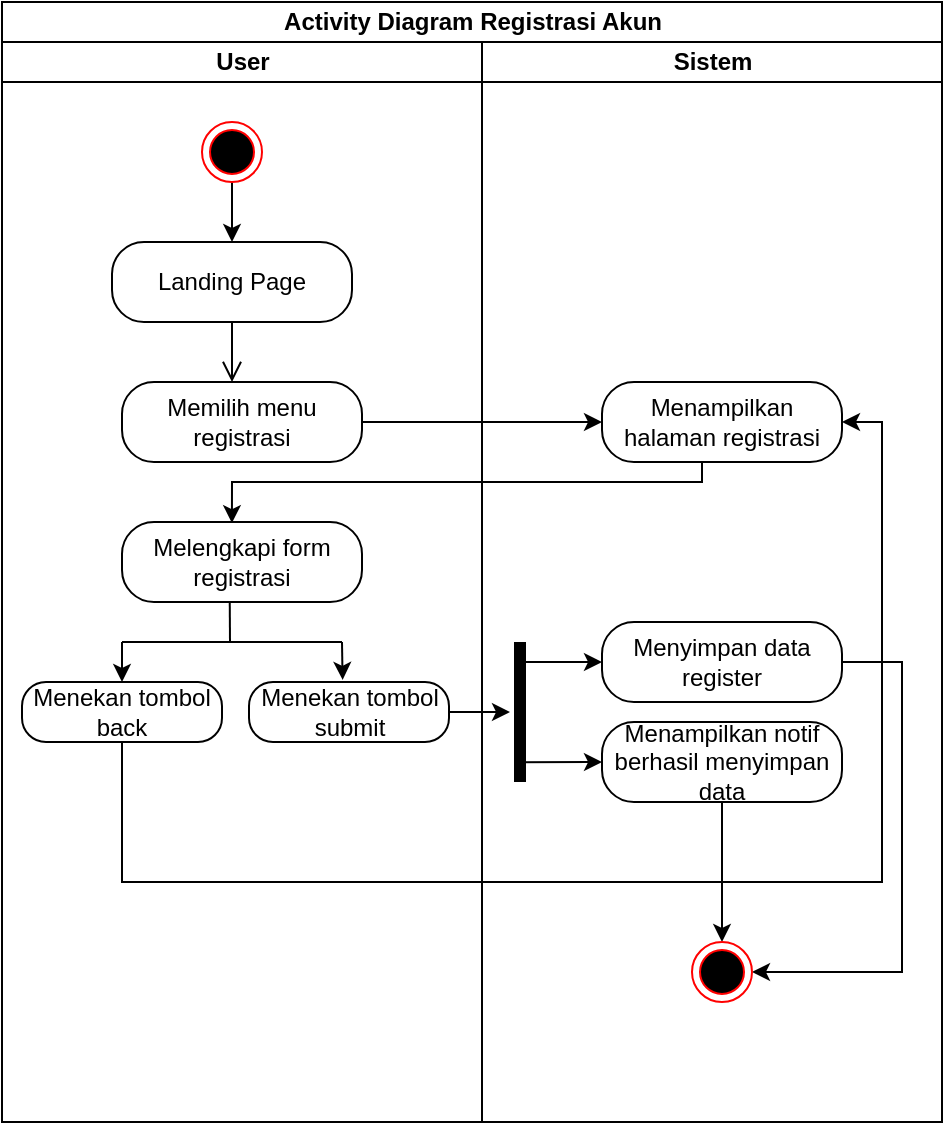 <mxfile version="21.5.0" type="device">
  <diagram name="Halaman-1" id="2Yk4CA7_x_0IhGRxjgD3">
    <mxGraphModel dx="1434" dy="729" grid="1" gridSize="10" guides="1" tooltips="1" connect="1" arrows="1" fold="1" page="1" pageScale="1" pageWidth="827" pageHeight="1169" math="0" shadow="0">
      <root>
        <mxCell id="0" />
        <mxCell id="1" parent="0" />
        <mxCell id="kqDTt707RRiccgSSTloD-2" value="Activity Diagram Registrasi Akun" style="swimlane;childLayout=stackLayout;resizeParent=1;resizeParentMax=0;startSize=20;html=1;" vertex="1" parent="1">
          <mxGeometry x="190.0" y="40" width="470" height="560" as="geometry" />
        </mxCell>
        <mxCell id="kqDTt707RRiccgSSTloD-3" value="User" style="swimlane;startSize=20;html=1;" vertex="1" parent="kqDTt707RRiccgSSTloD-2">
          <mxGeometry y="20" width="240" height="540" as="geometry" />
        </mxCell>
        <mxCell id="kqDTt707RRiccgSSTloD-9" value="" style="edgeStyle=orthogonalEdgeStyle;rounded=0;orthogonalLoop=1;jettySize=auto;html=1;" edge="1" parent="kqDTt707RRiccgSSTloD-3" source="kqDTt707RRiccgSSTloD-6" target="kqDTt707RRiccgSSTloD-7">
          <mxGeometry relative="1" as="geometry" />
        </mxCell>
        <mxCell id="kqDTt707RRiccgSSTloD-6" value="" style="ellipse;html=1;shape=endState;fillColor=#000000;strokeColor=#ff0000;" vertex="1" parent="kqDTt707RRiccgSSTloD-3">
          <mxGeometry x="100.0" y="40" width="30" height="30" as="geometry" />
        </mxCell>
        <mxCell id="kqDTt707RRiccgSSTloD-7" value="Landing Page" style="rounded=1;whiteSpace=wrap;html=1;arcSize=40;fontColor=#000000;fillColor=default;strokeColor=default;" vertex="1" parent="kqDTt707RRiccgSSTloD-3">
          <mxGeometry x="55.0" y="100" width="120" height="40" as="geometry" />
        </mxCell>
        <mxCell id="kqDTt707RRiccgSSTloD-8" value="" style="edgeStyle=orthogonalEdgeStyle;html=1;verticalAlign=bottom;endArrow=open;endSize=8;strokeColor=default;rounded=0;" edge="1" source="kqDTt707RRiccgSSTloD-7" parent="kqDTt707RRiccgSSTloD-3">
          <mxGeometry relative="1" as="geometry">
            <mxPoint x="115.0" y="170" as="targetPoint" />
          </mxGeometry>
        </mxCell>
        <mxCell id="kqDTt707RRiccgSSTloD-11" value="Memilih menu registrasi" style="rounded=1;whiteSpace=wrap;html=1;arcSize=40;fontColor=#000000;fillColor=default;strokeColor=default;" vertex="1" parent="kqDTt707RRiccgSSTloD-3">
          <mxGeometry x="60.0" y="170" width="120" height="40" as="geometry" />
        </mxCell>
        <mxCell id="kqDTt707RRiccgSSTloD-13" value="Melengkapi form registrasi" style="rounded=1;whiteSpace=wrap;html=1;arcSize=40;fontColor=#000000;fillColor=default;strokeColor=default;" vertex="1" parent="kqDTt707RRiccgSSTloD-3">
          <mxGeometry x="60.0" y="240" width="120" height="40" as="geometry" />
        </mxCell>
        <mxCell id="kqDTt707RRiccgSSTloD-15" value="Menekan tombol back" style="rounded=1;whiteSpace=wrap;html=1;arcSize=40;fontColor=#000000;fillColor=default;strokeColor=default;" vertex="1" parent="kqDTt707RRiccgSSTloD-3">
          <mxGeometry x="10" y="320" width="100" height="30" as="geometry" />
        </mxCell>
        <mxCell id="kqDTt707RRiccgSSTloD-16" value="Menekan tombol submit" style="rounded=1;whiteSpace=wrap;html=1;arcSize=40;fontColor=#000000;fillColor=default;strokeColor=default;" vertex="1" parent="kqDTt707RRiccgSSTloD-3">
          <mxGeometry x="123.5" y="320" width="100" height="30" as="geometry" />
        </mxCell>
        <mxCell id="kqDTt707RRiccgSSTloD-4" value="Sistem" style="swimlane;startSize=20;html=1;" vertex="1" parent="kqDTt707RRiccgSSTloD-2">
          <mxGeometry x="240" y="20" width="230" height="540" as="geometry" />
        </mxCell>
        <mxCell id="kqDTt707RRiccgSSTloD-10" value="Menampilkan halaman registrasi" style="rounded=1;whiteSpace=wrap;html=1;arcSize=40;fontColor=#000000;fillColor=default;strokeColor=default;" vertex="1" parent="kqDTt707RRiccgSSTloD-4">
          <mxGeometry x="60.0" y="170" width="120" height="40" as="geometry" />
        </mxCell>
        <mxCell id="kqDTt707RRiccgSSTloD-31" style="edgeStyle=orthogonalEdgeStyle;rounded=0;orthogonalLoop=1;jettySize=auto;html=1;entryX=1;entryY=0.5;entryDx=0;entryDy=0;" edge="1" parent="kqDTt707RRiccgSSTloD-4" source="kqDTt707RRiccgSSTloD-22" target="kqDTt707RRiccgSSTloD-29">
          <mxGeometry relative="1" as="geometry">
            <Array as="points">
              <mxPoint x="210" y="310" />
              <mxPoint x="210" y="465" />
            </Array>
          </mxGeometry>
        </mxCell>
        <mxCell id="kqDTt707RRiccgSSTloD-22" value="Menyimpan data register" style="rounded=1;whiteSpace=wrap;html=1;arcSize=40;fontColor=#000000;fillColor=default;strokeColor=default;" vertex="1" parent="kqDTt707RRiccgSSTloD-4">
          <mxGeometry x="60" y="290" width="120" height="40" as="geometry" />
        </mxCell>
        <mxCell id="kqDTt707RRiccgSSTloD-30" value="" style="edgeStyle=orthogonalEdgeStyle;rounded=0;orthogonalLoop=1;jettySize=auto;html=1;" edge="1" parent="kqDTt707RRiccgSSTloD-4" source="kqDTt707RRiccgSSTloD-21" target="kqDTt707RRiccgSSTloD-29">
          <mxGeometry relative="1" as="geometry" />
        </mxCell>
        <mxCell id="kqDTt707RRiccgSSTloD-21" value="Menampilkan notif berhasil menyimpan data" style="rounded=1;whiteSpace=wrap;html=1;arcSize=40;fontColor=#000000;fillColor=default;strokeColor=default;" vertex="1" parent="kqDTt707RRiccgSSTloD-4">
          <mxGeometry x="60" y="340" width="120" height="40" as="geometry" />
        </mxCell>
        <mxCell id="kqDTt707RRiccgSSTloD-23" value="" style="shape=line;html=1;strokeWidth=6;strokeColor=default;rotation=90;" vertex="1" parent="kqDTt707RRiccgSSTloD-4">
          <mxGeometry x="-16" y="330" width="70" height="10" as="geometry" />
        </mxCell>
        <mxCell id="kqDTt707RRiccgSSTloD-26" value="" style="endArrow=classic;html=1;rounded=0;entryX=0;entryY=0.5;entryDx=0;entryDy=0;" edge="1" parent="kqDTt707RRiccgSSTloD-4" target="kqDTt707RRiccgSSTloD-22">
          <mxGeometry width="50" height="50" relative="1" as="geometry">
            <mxPoint x="20.0" y="310" as="sourcePoint" />
            <mxPoint x="-10.0" y="230" as="targetPoint" />
          </mxGeometry>
        </mxCell>
        <mxCell id="kqDTt707RRiccgSSTloD-29" value="" style="ellipse;html=1;shape=endState;fillColor=#000000;strokeColor=#ff0000;" vertex="1" parent="kqDTt707RRiccgSSTloD-4">
          <mxGeometry x="105.0" y="450" width="30" height="30" as="geometry" />
        </mxCell>
        <mxCell id="kqDTt707RRiccgSSTloD-12" value="" style="edgeStyle=orthogonalEdgeStyle;rounded=0;orthogonalLoop=1;jettySize=auto;html=1;" edge="1" parent="kqDTt707RRiccgSSTloD-2" source="kqDTt707RRiccgSSTloD-11" target="kqDTt707RRiccgSSTloD-10">
          <mxGeometry relative="1" as="geometry" />
        </mxCell>
        <mxCell id="kqDTt707RRiccgSSTloD-14" style="edgeStyle=orthogonalEdgeStyle;rounded=0;orthogonalLoop=1;jettySize=auto;html=1;entryX=0.458;entryY=0.014;entryDx=0;entryDy=0;entryPerimeter=0;" edge="1" parent="kqDTt707RRiccgSSTloD-2" source="kqDTt707RRiccgSSTloD-10" target="kqDTt707RRiccgSSTloD-13">
          <mxGeometry relative="1" as="geometry">
            <Array as="points">
              <mxPoint x="350" y="240" />
              <mxPoint x="115" y="240" />
            </Array>
          </mxGeometry>
        </mxCell>
        <mxCell id="kqDTt707RRiccgSSTloD-25" value="" style="edgeStyle=orthogonalEdgeStyle;rounded=0;orthogonalLoop=1;jettySize=auto;html=1;" edge="1" parent="kqDTt707RRiccgSSTloD-2" source="kqDTt707RRiccgSSTloD-16" target="kqDTt707RRiccgSSTloD-23">
          <mxGeometry relative="1" as="geometry" />
        </mxCell>
        <mxCell id="kqDTt707RRiccgSSTloD-28" style="edgeStyle=orthogonalEdgeStyle;rounded=0;orthogonalLoop=1;jettySize=auto;html=1;entryX=1;entryY=0.5;entryDx=0;entryDy=0;" edge="1" parent="kqDTt707RRiccgSSTloD-2" source="kqDTt707RRiccgSSTloD-15" target="kqDTt707RRiccgSSTloD-10">
          <mxGeometry relative="1" as="geometry">
            <Array as="points">
              <mxPoint x="60" y="440" />
              <mxPoint x="440" y="440" />
              <mxPoint x="440" y="210" />
            </Array>
          </mxGeometry>
        </mxCell>
        <mxCell id="kqDTt707RRiccgSSTloD-17" value="" style="endArrow=none;html=1;rounded=0;" edge="1" parent="1">
          <mxGeometry width="50" height="50" relative="1" as="geometry">
            <mxPoint x="250" y="360" as="sourcePoint" />
            <mxPoint x="360" y="360" as="targetPoint" />
          </mxGeometry>
        </mxCell>
        <mxCell id="kqDTt707RRiccgSSTloD-18" value="" style="endArrow=none;html=1;rounded=0;entryX=0.449;entryY=1.012;entryDx=0;entryDy=0;entryPerimeter=0;" edge="1" parent="1" target="kqDTt707RRiccgSSTloD-13">
          <mxGeometry width="50" height="50" relative="1" as="geometry">
            <mxPoint x="304" y="360" as="sourcePoint" />
            <mxPoint x="220" y="450" as="targetPoint" />
          </mxGeometry>
        </mxCell>
        <mxCell id="kqDTt707RRiccgSSTloD-19" value="" style="endArrow=classic;html=1;rounded=0;entryX=0.5;entryY=0;entryDx=0;entryDy=0;" edge="1" parent="1" target="kqDTt707RRiccgSSTloD-15">
          <mxGeometry width="50" height="50" relative="1" as="geometry">
            <mxPoint x="250" y="360" as="sourcePoint" />
            <mxPoint x="260" y="370" as="targetPoint" />
          </mxGeometry>
        </mxCell>
        <mxCell id="kqDTt707RRiccgSSTloD-20" value="" style="endArrow=classic;html=1;rounded=0;entryX=0.468;entryY=-0.035;entryDx=0;entryDy=0;entryPerimeter=0;" edge="1" parent="1" target="kqDTt707RRiccgSSTloD-16">
          <mxGeometry width="50" height="50" relative="1" as="geometry">
            <mxPoint x="360" y="360" as="sourcePoint" />
            <mxPoint x="260" y="350" as="targetPoint" />
          </mxGeometry>
        </mxCell>
        <mxCell id="kqDTt707RRiccgSSTloD-27" value="" style="endArrow=classic;html=1;rounded=0;exitX=0.859;exitY=0.6;exitDx=0;exitDy=0;exitPerimeter=0;" edge="1" parent="1" source="kqDTt707RRiccgSSTloD-23">
          <mxGeometry width="50" height="50" relative="1" as="geometry">
            <mxPoint x="390" y="320" as="sourcePoint" />
            <mxPoint x="490" y="420" as="targetPoint" />
          </mxGeometry>
        </mxCell>
      </root>
    </mxGraphModel>
  </diagram>
</mxfile>
